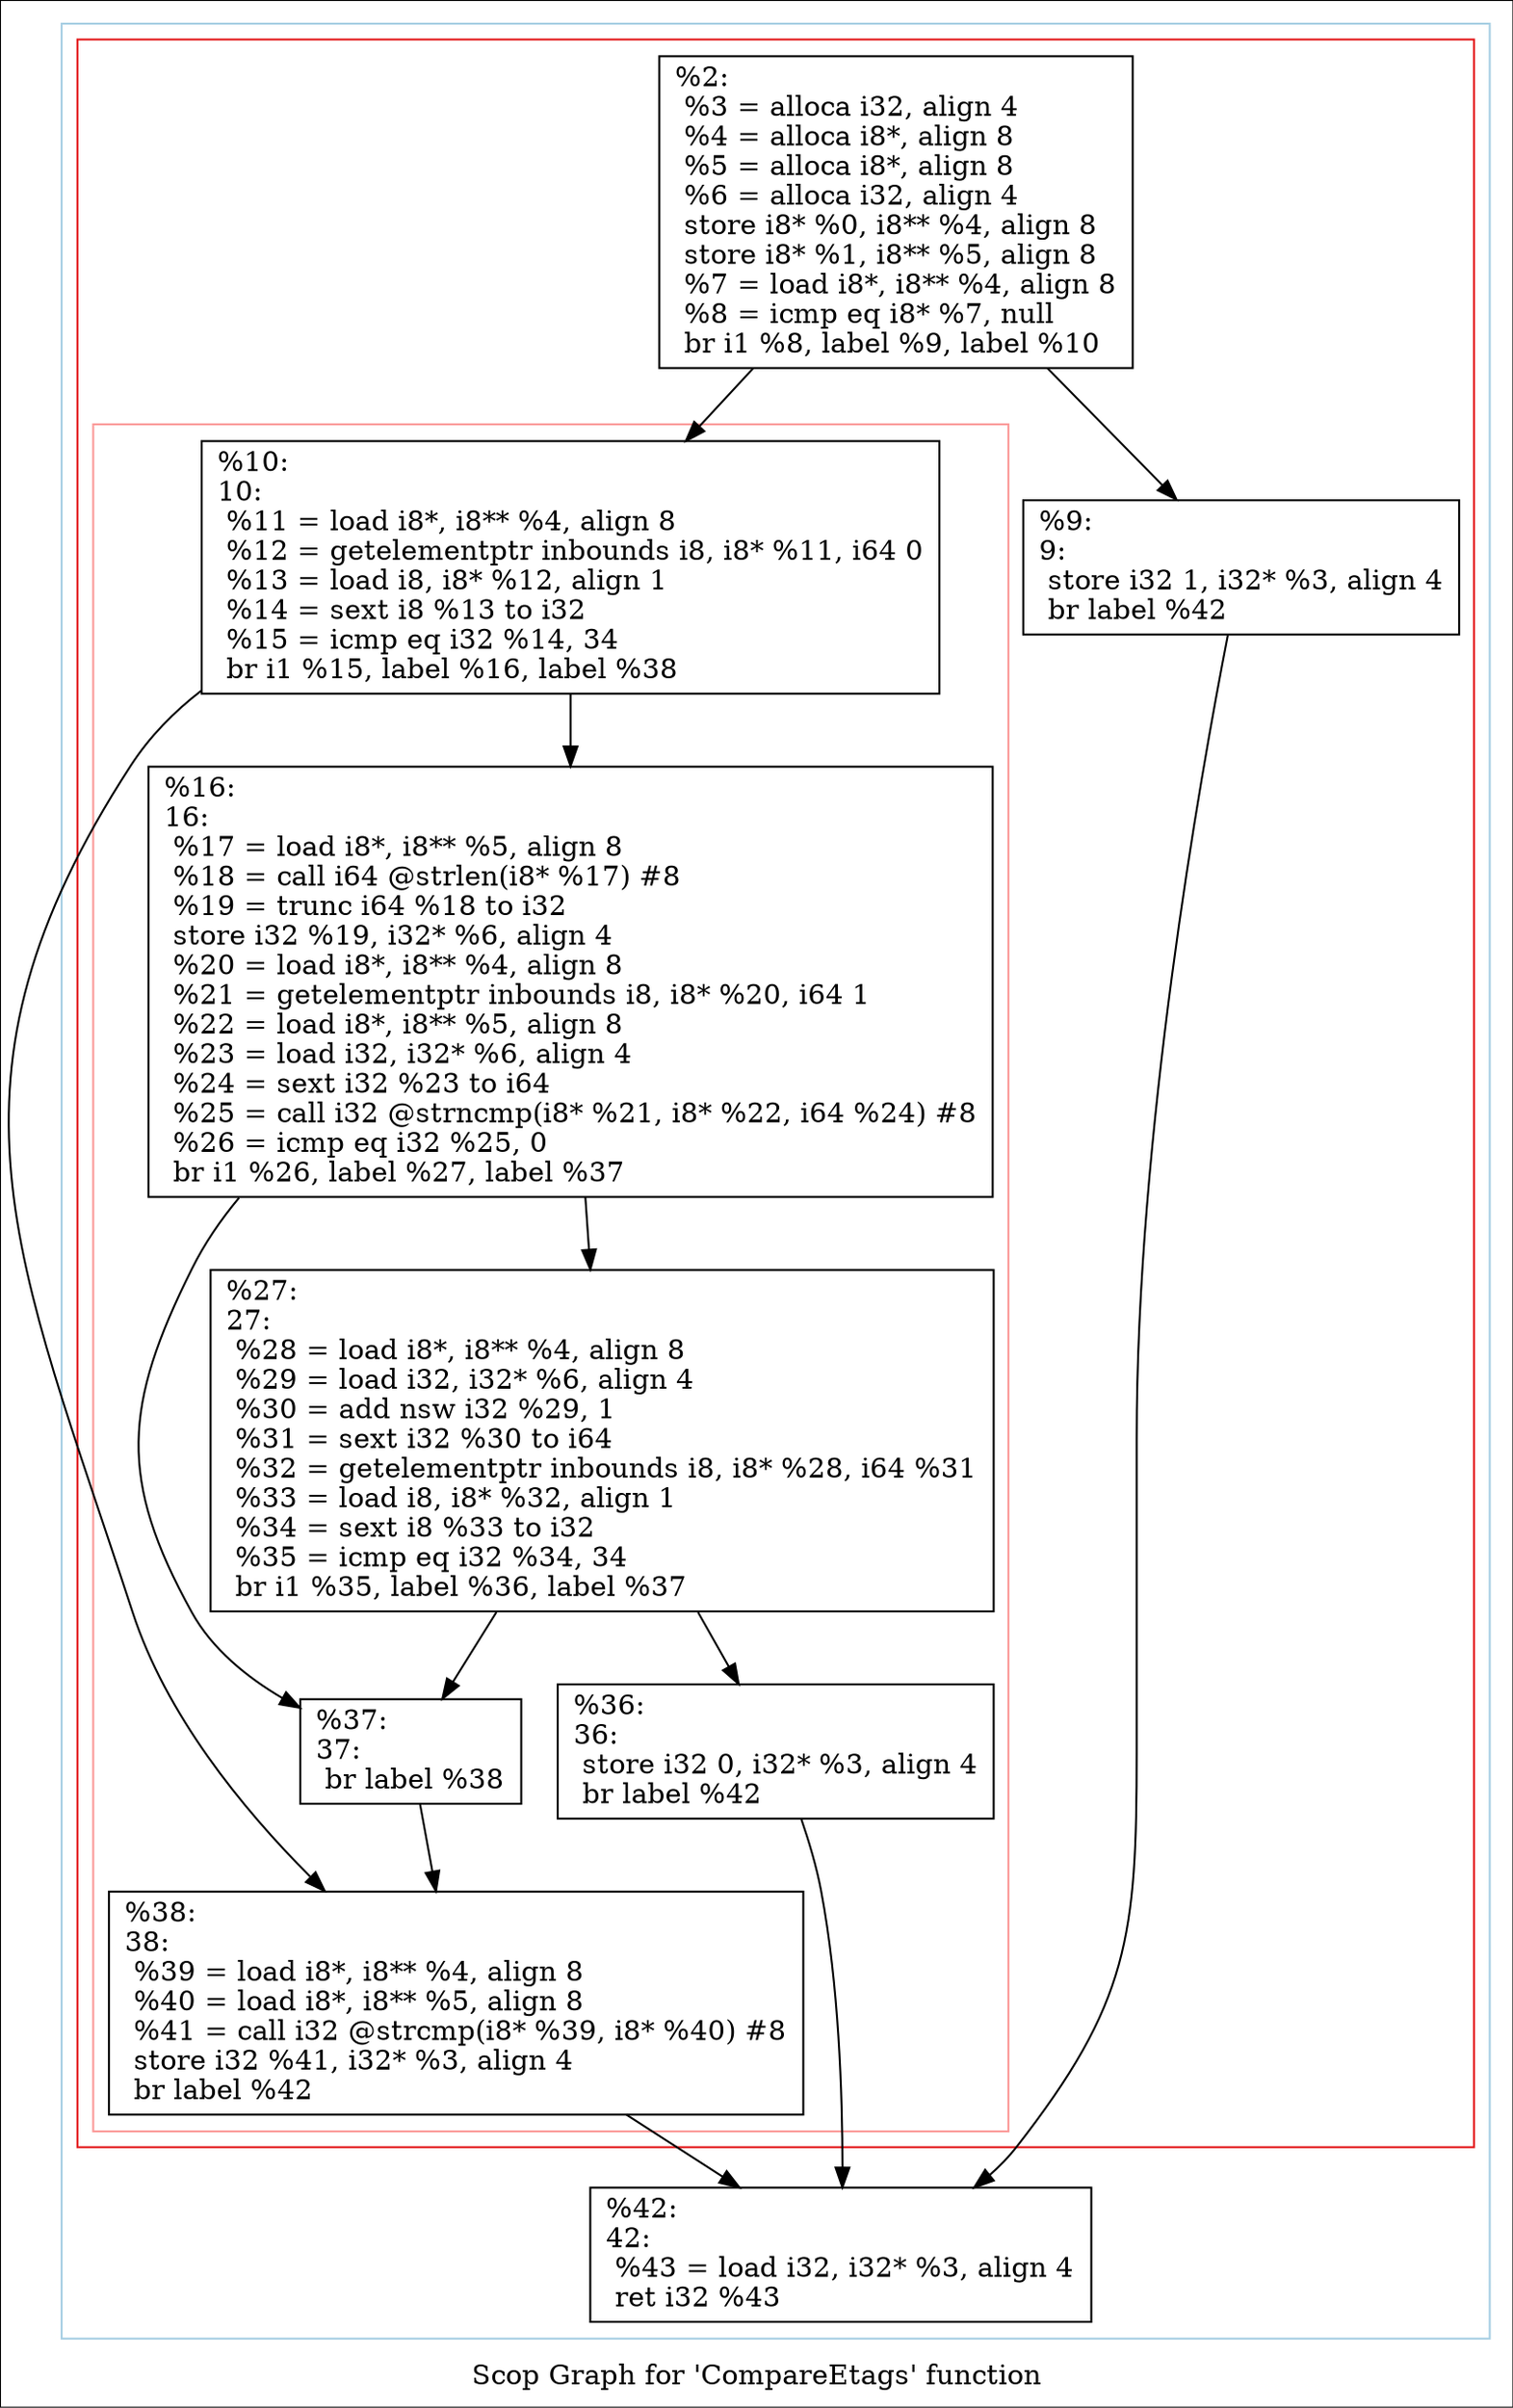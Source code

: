 digraph "Scop Graph for 'CompareEtags' function" {
	label="Scop Graph for 'CompareEtags' function";

	Node0x1b476e0 [shape=record,label="{%2:\l  %3 = alloca i32, align 4\l  %4 = alloca i8*, align 8\l  %5 = alloca i8*, align 8\l  %6 = alloca i32, align 4\l  store i8* %0, i8** %4, align 8\l  store i8* %1, i8** %5, align 8\l  %7 = load i8*, i8** %4, align 8\l  %8 = icmp eq i8* %7, null\l  br i1 %8, label %9, label %10\l}"];
	Node0x1b476e0 -> Node0x1b8b180;
	Node0x1b476e0 -> Node0x1b50ef0;
	Node0x1b8b180 [shape=record,label="{%9:\l9:                                                \l  store i32 1, i32* %3, align 4\l  br label %42\l}"];
	Node0x1b8b180 -> Node0x1b89c50;
	Node0x1b89c50 [shape=record,label="{%42:\l42:                                               \l  %43 = load i32, i32* %3, align 4\l  ret i32 %43\l}"];
	Node0x1b50ef0 [shape=record,label="{%10:\l10:                                               \l  %11 = load i8*, i8** %4, align 8\l  %12 = getelementptr inbounds i8, i8* %11, i64 0\l  %13 = load i8, i8* %12, align 1\l  %14 = sext i8 %13 to i32\l  %15 = icmp eq i32 %14, 34\l  br i1 %15, label %16, label %38\l}"];
	Node0x1b50ef0 -> Node0x1b88840;
	Node0x1b50ef0 -> Node0x1b28ae0;
	Node0x1b88840 [shape=record,label="{%16:\l16:                                               \l  %17 = load i8*, i8** %5, align 8\l  %18 = call i64 @strlen(i8* %17) #8\l  %19 = trunc i64 %18 to i32\l  store i32 %19, i32* %6, align 4\l  %20 = load i8*, i8** %4, align 8\l  %21 = getelementptr inbounds i8, i8* %20, i64 1\l  %22 = load i8*, i8** %5, align 8\l  %23 = load i32, i32* %6, align 4\l  %24 = sext i32 %23 to i64\l  %25 = call i32 @strncmp(i8* %21, i8* %22, i64 %24) #8\l  %26 = icmp eq i32 %25, 0\l  br i1 %26, label %27, label %37\l}"];
	Node0x1b88840 -> Node0x1b48b60;
	Node0x1b88840 -> Node0x1b8cbc0;
	Node0x1b48b60 [shape=record,label="{%27:\l27:                                               \l  %28 = load i8*, i8** %4, align 8\l  %29 = load i32, i32* %6, align 4\l  %30 = add nsw i32 %29, 1\l  %31 = sext i32 %30 to i64\l  %32 = getelementptr inbounds i8, i8* %28, i64 %31\l  %33 = load i8, i8* %32, align 1\l  %34 = sext i8 %33 to i32\l  %35 = icmp eq i32 %34, 34\l  br i1 %35, label %36, label %37\l}"];
	Node0x1b48b60 -> Node0x1b97770;
	Node0x1b48b60 -> Node0x1b8cbc0;
	Node0x1b97770 [shape=record,label="{%36:\l36:                                               \l  store i32 0, i32* %3, align 4\l  br label %42\l}"];
	Node0x1b97770 -> Node0x1b89c50;
	Node0x1b8cbc0 [shape=record,label="{%37:\l37:                                               \l  br label %38\l}"];
	Node0x1b8cbc0 -> Node0x1b28ae0;
	Node0x1b28ae0 [shape=record,label="{%38:\l38:                                               \l  %39 = load i8*, i8** %4, align 8\l  %40 = load i8*, i8** %5, align 8\l  %41 = call i32 @strcmp(i8* %39, i8* %40) #8\l  store i32 %41, i32* %3, align 4\l  br label %42\l}"];
	Node0x1b28ae0 -> Node0x1b89c50;
	colorscheme = "paired12"
        subgraph cluster_0x1be0530 {
          label = "";
          style = solid;
          color = 1
          subgraph cluster_0x1bf2440 {
            label = "";
            style = solid;
            color = 6
            subgraph cluster_0x1bf2ab0 {
              label = "";
              style = solid;
              color = 5
              Node0x1b50ef0;
              Node0x1b88840;
              Node0x1b48b60;
              Node0x1b97770;
              Node0x1b8cbc0;
              Node0x1b28ae0;
            }
            Node0x1b476e0;
            Node0x1b8b180;
          }
          Node0x1b89c50;
        }
}
